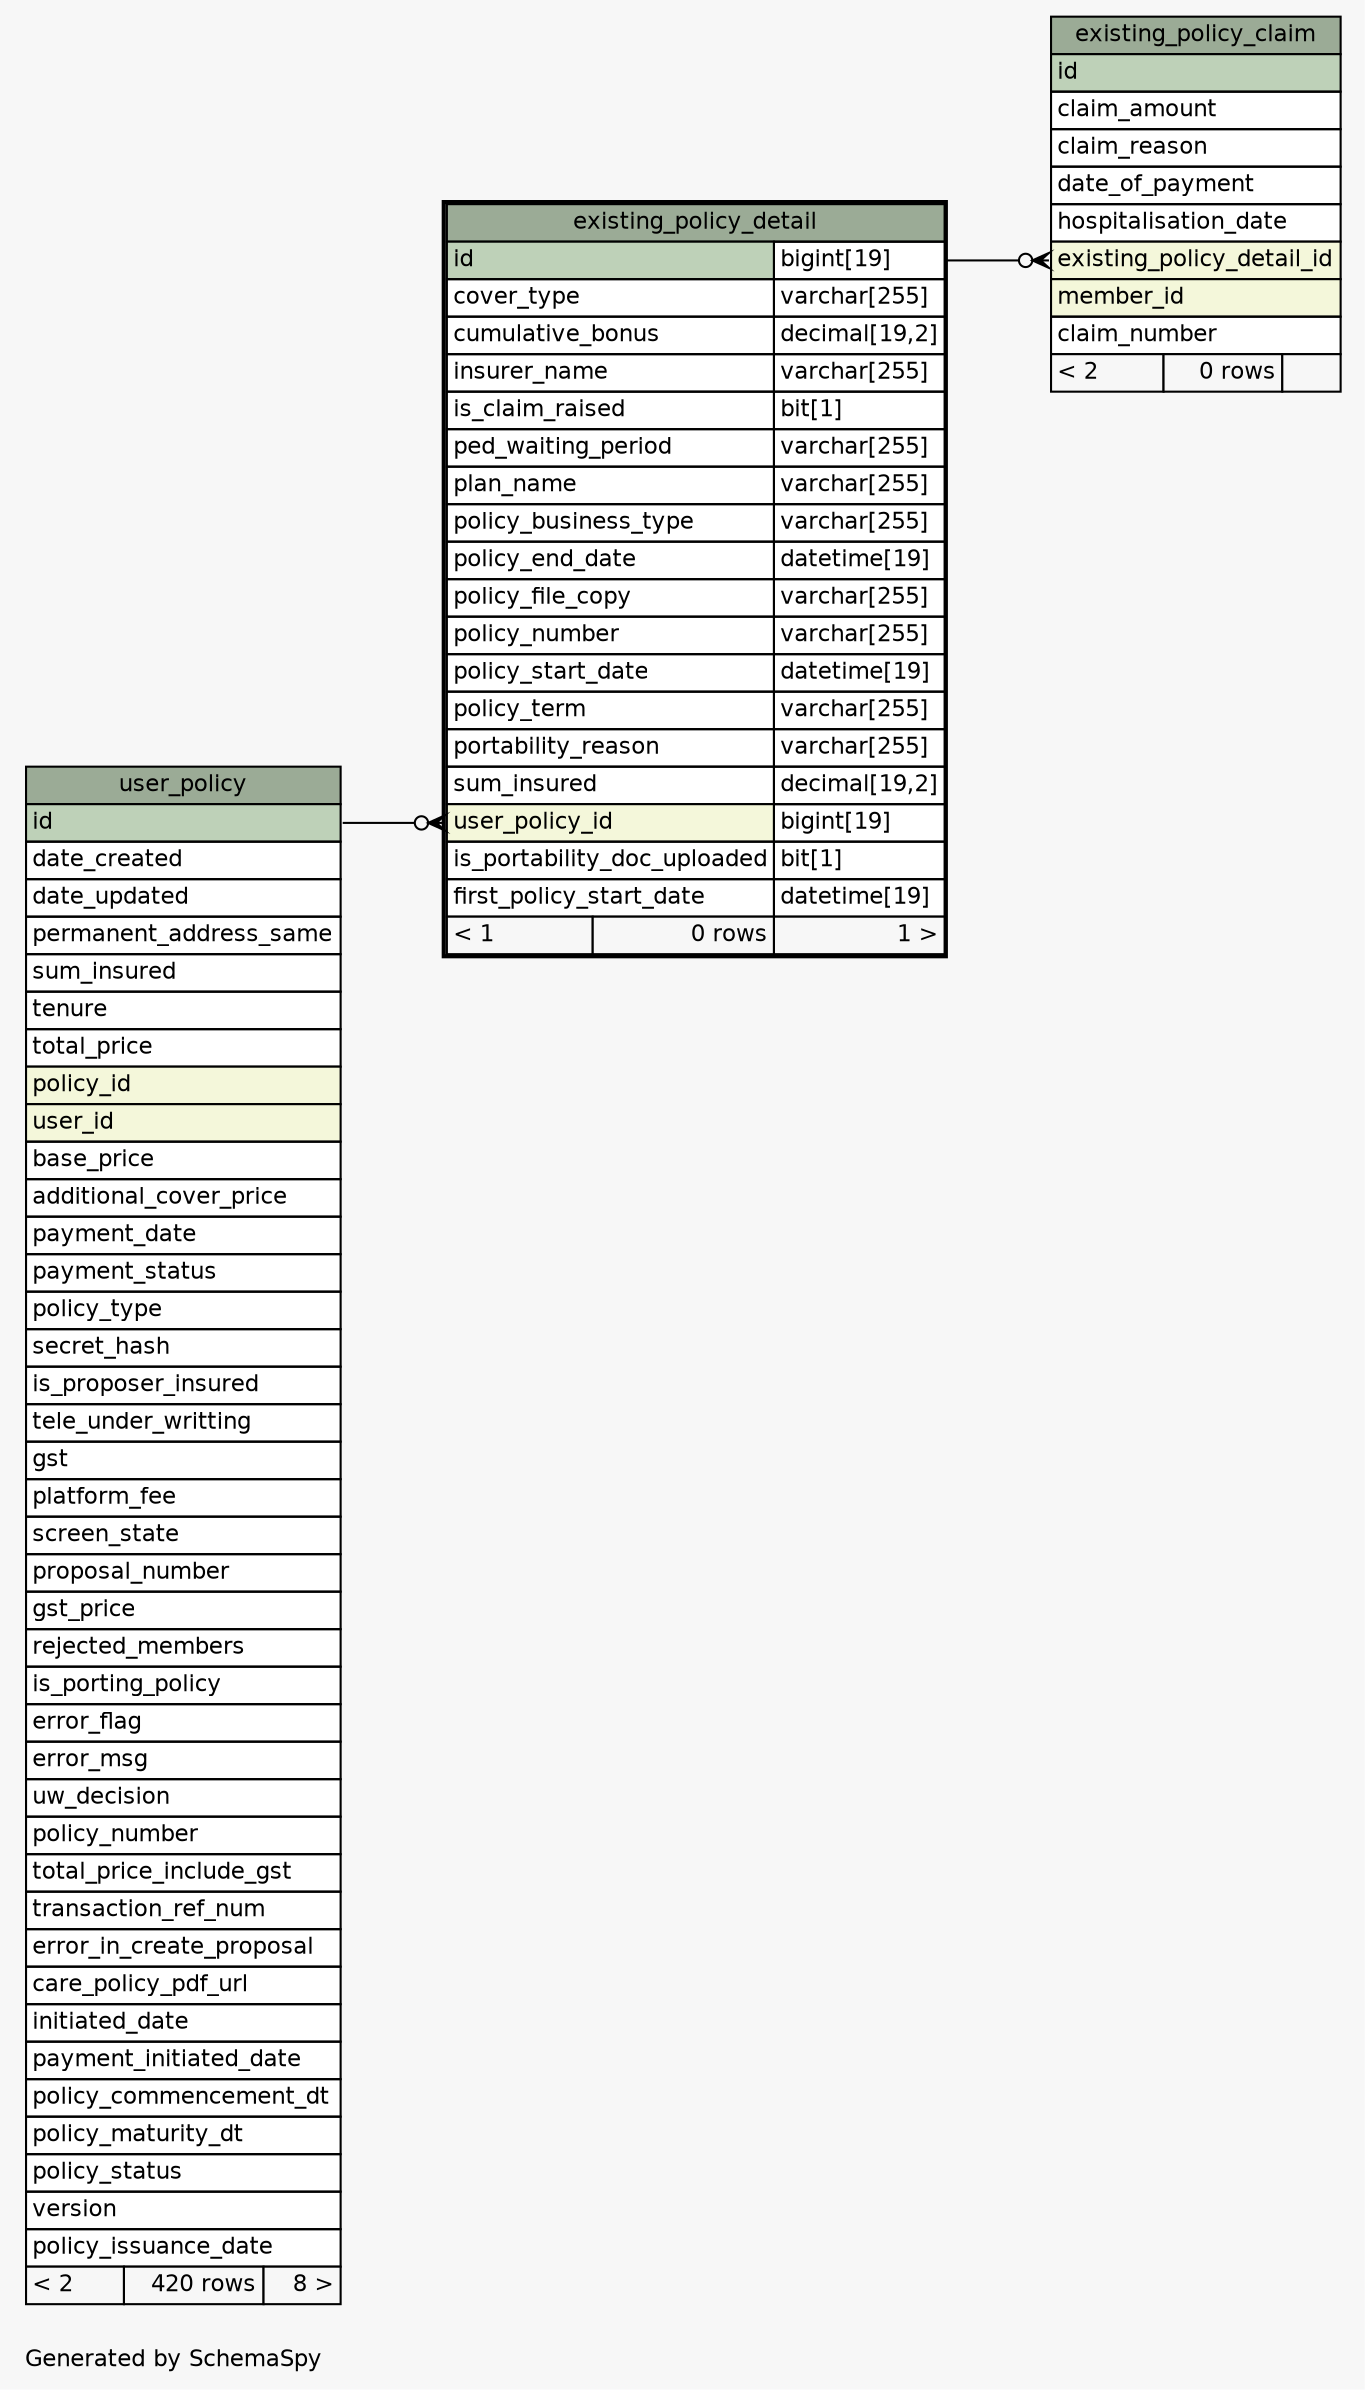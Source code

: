 // dot 6.0.1 on Linux 5.19.13-zen1-1-zen
// SchemaSpy rev 590
digraph "oneDegreeRelationshipsDiagram" {
  graph [
    rankdir="RL"
    bgcolor="#f7f7f7"
    label="\nGenerated by SchemaSpy"
    labeljust="l"
    nodesep="0.18"
    ranksep="0.46"
    fontname="Helvetica"
    fontsize="11"
  ];
  node [
    fontname="Helvetica"
    fontsize="11"
    shape="plaintext"
  ];
  edge [
    arrowsize="0.8"
  ];
  "existing_policy_claim":"existing_policy_detail_id":w -> "existing_policy_detail":"id.type":e [arrowhead=none dir=back arrowtail=crowodot];
  "existing_policy_detail":"user_policy_id":w -> "user_policy":"id":e [arrowhead=none dir=back arrowtail=crowodot];
  "existing_policy_claim" [
    label=<
    <TABLE BORDER="0" CELLBORDER="1" CELLSPACING="0" BGCOLOR="#ffffff">
      <TR><TD COLSPAN="3" BGCOLOR="#9bab96" ALIGN="CENTER">existing_policy_claim</TD></TR>
      <TR><TD PORT="id" COLSPAN="3" BGCOLOR="#bed1b8" ALIGN="LEFT">id</TD></TR>
      <TR><TD PORT="claim_amount" COLSPAN="3" ALIGN="LEFT">claim_amount</TD></TR>
      <TR><TD PORT="claim_reason" COLSPAN="3" ALIGN="LEFT">claim_reason</TD></TR>
      <TR><TD PORT="date_of_payment" COLSPAN="3" ALIGN="LEFT">date_of_payment</TD></TR>
      <TR><TD PORT="hospitalisation_date" COLSPAN="3" ALIGN="LEFT">hospitalisation_date</TD></TR>
      <TR><TD PORT="existing_policy_detail_id" COLSPAN="3" BGCOLOR="#f4f7da" ALIGN="LEFT">existing_policy_detail_id</TD></TR>
      <TR><TD PORT="member_id" COLSPAN="3" BGCOLOR="#f4f7da" ALIGN="LEFT">member_id</TD></TR>
      <TR><TD PORT="claim_number" COLSPAN="3" ALIGN="LEFT">claim_number</TD></TR>
      <TR><TD ALIGN="LEFT" BGCOLOR="#f7f7f7">&lt; 2</TD><TD ALIGN="RIGHT" BGCOLOR="#f7f7f7">0 rows</TD><TD ALIGN="RIGHT" BGCOLOR="#f7f7f7">  </TD></TR>
    </TABLE>>
    URL="existing_policy_claim.html"
    tooltip="existing_policy_claim"
  ];
  "existing_policy_detail" [
    label=<
    <TABLE BORDER="2" CELLBORDER="1" CELLSPACING="0" BGCOLOR="#ffffff">
      <TR><TD COLSPAN="3" BGCOLOR="#9bab96" ALIGN="CENTER">existing_policy_detail</TD></TR>
      <TR><TD PORT="id" COLSPAN="2" BGCOLOR="#bed1b8" ALIGN="LEFT">id</TD><TD PORT="id.type" ALIGN="LEFT">bigint[19]</TD></TR>
      <TR><TD PORT="cover_type" COLSPAN="2" ALIGN="LEFT">cover_type</TD><TD PORT="cover_type.type" ALIGN="LEFT">varchar[255]</TD></TR>
      <TR><TD PORT="cumulative_bonus" COLSPAN="2" ALIGN="LEFT">cumulative_bonus</TD><TD PORT="cumulative_bonus.type" ALIGN="LEFT">decimal[19,2]</TD></TR>
      <TR><TD PORT="insurer_name" COLSPAN="2" ALIGN="LEFT">insurer_name</TD><TD PORT="insurer_name.type" ALIGN="LEFT">varchar[255]</TD></TR>
      <TR><TD PORT="is_claim_raised" COLSPAN="2" ALIGN="LEFT">is_claim_raised</TD><TD PORT="is_claim_raised.type" ALIGN="LEFT">bit[1]</TD></TR>
      <TR><TD PORT="ped_waiting_period" COLSPAN="2" ALIGN="LEFT">ped_waiting_period</TD><TD PORT="ped_waiting_period.type" ALIGN="LEFT">varchar[255]</TD></TR>
      <TR><TD PORT="plan_name" COLSPAN="2" ALIGN="LEFT">plan_name</TD><TD PORT="plan_name.type" ALIGN="LEFT">varchar[255]</TD></TR>
      <TR><TD PORT="policy_business_type" COLSPAN="2" ALIGN="LEFT">policy_business_type</TD><TD PORT="policy_business_type.type" ALIGN="LEFT">varchar[255]</TD></TR>
      <TR><TD PORT="policy_end_date" COLSPAN="2" ALIGN="LEFT">policy_end_date</TD><TD PORT="policy_end_date.type" ALIGN="LEFT">datetime[19]</TD></TR>
      <TR><TD PORT="policy_file_copy" COLSPAN="2" ALIGN="LEFT">policy_file_copy</TD><TD PORT="policy_file_copy.type" ALIGN="LEFT">varchar[255]</TD></TR>
      <TR><TD PORT="policy_number" COLSPAN="2" ALIGN="LEFT">policy_number</TD><TD PORT="policy_number.type" ALIGN="LEFT">varchar[255]</TD></TR>
      <TR><TD PORT="policy_start_date" COLSPAN="2" ALIGN="LEFT">policy_start_date</TD><TD PORT="policy_start_date.type" ALIGN="LEFT">datetime[19]</TD></TR>
      <TR><TD PORT="policy_term" COLSPAN="2" ALIGN="LEFT">policy_term</TD><TD PORT="policy_term.type" ALIGN="LEFT">varchar[255]</TD></TR>
      <TR><TD PORT="portability_reason" COLSPAN="2" ALIGN="LEFT">portability_reason</TD><TD PORT="portability_reason.type" ALIGN="LEFT">varchar[255]</TD></TR>
      <TR><TD PORT="sum_insured" COLSPAN="2" ALIGN="LEFT">sum_insured</TD><TD PORT="sum_insured.type" ALIGN="LEFT">decimal[19,2]</TD></TR>
      <TR><TD PORT="user_policy_id" COLSPAN="2" BGCOLOR="#f4f7da" ALIGN="LEFT">user_policy_id</TD><TD PORT="user_policy_id.type" ALIGN="LEFT">bigint[19]</TD></TR>
      <TR><TD PORT="is_portability_doc_uploaded" COLSPAN="2" ALIGN="LEFT">is_portability_doc_uploaded</TD><TD PORT="is_portability_doc_uploaded.type" ALIGN="LEFT">bit[1]</TD></TR>
      <TR><TD PORT="first_policy_start_date" COLSPAN="2" ALIGN="LEFT">first_policy_start_date</TD><TD PORT="first_policy_start_date.type" ALIGN="LEFT">datetime[19]</TD></TR>
      <TR><TD ALIGN="LEFT" BGCOLOR="#f7f7f7">&lt; 1</TD><TD ALIGN="RIGHT" BGCOLOR="#f7f7f7">0 rows</TD><TD ALIGN="RIGHT" BGCOLOR="#f7f7f7">1 &gt;</TD></TR>
    </TABLE>>
    URL="existing_policy_detail.html"
    tooltip="existing_policy_detail"
  ];
  "user_policy" [
    label=<
    <TABLE BORDER="0" CELLBORDER="1" CELLSPACING="0" BGCOLOR="#ffffff">
      <TR><TD COLSPAN="3" BGCOLOR="#9bab96" ALIGN="CENTER">user_policy</TD></TR>
      <TR><TD PORT="id" COLSPAN="3" BGCOLOR="#bed1b8" ALIGN="LEFT">id</TD></TR>
      <TR><TD PORT="date_created" COLSPAN="3" ALIGN="LEFT">date_created</TD></TR>
      <TR><TD PORT="date_updated" COLSPAN="3" ALIGN="LEFT">date_updated</TD></TR>
      <TR><TD PORT="permanent_address_same" COLSPAN="3" ALIGN="LEFT">permanent_address_same</TD></TR>
      <TR><TD PORT="sum_insured" COLSPAN="3" ALIGN="LEFT">sum_insured</TD></TR>
      <TR><TD PORT="tenure" COLSPAN="3" ALIGN="LEFT">tenure</TD></TR>
      <TR><TD PORT="total_price" COLSPAN="3" ALIGN="LEFT">total_price</TD></TR>
      <TR><TD PORT="policy_id" COLSPAN="3" BGCOLOR="#f4f7da" ALIGN="LEFT">policy_id</TD></TR>
      <TR><TD PORT="user_id" COLSPAN="3" BGCOLOR="#f4f7da" ALIGN="LEFT">user_id</TD></TR>
      <TR><TD PORT="base_price" COLSPAN="3" ALIGN="LEFT">base_price</TD></TR>
      <TR><TD PORT="additional_cover_price" COLSPAN="3" ALIGN="LEFT">additional_cover_price</TD></TR>
      <TR><TD PORT="payment_date" COLSPAN="3" ALIGN="LEFT">payment_date</TD></TR>
      <TR><TD PORT="payment_status" COLSPAN="3" ALIGN="LEFT">payment_status</TD></TR>
      <TR><TD PORT="policy_type" COLSPAN="3" ALIGN="LEFT">policy_type</TD></TR>
      <TR><TD PORT="secret_hash" COLSPAN="3" ALIGN="LEFT">secret_hash</TD></TR>
      <TR><TD PORT="is_proposer_insured" COLSPAN="3" ALIGN="LEFT">is_proposer_insured</TD></TR>
      <TR><TD PORT="tele_under_writting" COLSPAN="3" ALIGN="LEFT">tele_under_writting</TD></TR>
      <TR><TD PORT="gst" COLSPAN="3" ALIGN="LEFT">gst</TD></TR>
      <TR><TD PORT="platform_fee" COLSPAN="3" ALIGN="LEFT">platform_fee</TD></TR>
      <TR><TD PORT="screen_state" COLSPAN="3" ALIGN="LEFT">screen_state</TD></TR>
      <TR><TD PORT="proposal_number" COLSPAN="3" ALIGN="LEFT">proposal_number</TD></TR>
      <TR><TD PORT="gst_price" COLSPAN="3" ALIGN="LEFT">gst_price</TD></TR>
      <TR><TD PORT="rejected_members" COLSPAN="3" ALIGN="LEFT">rejected_members</TD></TR>
      <TR><TD PORT="is_porting_policy" COLSPAN="3" ALIGN="LEFT">is_porting_policy</TD></TR>
      <TR><TD PORT="error_flag" COLSPAN="3" ALIGN="LEFT">error_flag</TD></TR>
      <TR><TD PORT="error_msg" COLSPAN="3" ALIGN="LEFT">error_msg</TD></TR>
      <TR><TD PORT="uw_decision" COLSPAN="3" ALIGN="LEFT">uw_decision</TD></TR>
      <TR><TD PORT="policy_number" COLSPAN="3" ALIGN="LEFT">policy_number</TD></TR>
      <TR><TD PORT="total_price_include_gst" COLSPAN="3" ALIGN="LEFT">total_price_include_gst</TD></TR>
      <TR><TD PORT="transaction_ref_num" COLSPAN="3" ALIGN="LEFT">transaction_ref_num</TD></TR>
      <TR><TD PORT="error_in_create_proposal" COLSPAN="3" ALIGN="LEFT">error_in_create_proposal</TD></TR>
      <TR><TD PORT="care_policy_pdf_url" COLSPAN="3" ALIGN="LEFT">care_policy_pdf_url</TD></TR>
      <TR><TD PORT="initiated_date" COLSPAN="3" ALIGN="LEFT">initiated_date</TD></TR>
      <TR><TD PORT="payment_initiated_date" COLSPAN="3" ALIGN="LEFT">payment_initiated_date</TD></TR>
      <TR><TD PORT="policy_commencement_dt" COLSPAN="3" ALIGN="LEFT">policy_commencement_dt</TD></TR>
      <TR><TD PORT="policy_maturity_dt" COLSPAN="3" ALIGN="LEFT">policy_maturity_dt</TD></TR>
      <TR><TD PORT="policy_status" COLSPAN="3" ALIGN="LEFT">policy_status</TD></TR>
      <TR><TD PORT="version" COLSPAN="3" ALIGN="LEFT">version</TD></TR>
      <TR><TD PORT="policy_issuance_date" COLSPAN="3" ALIGN="LEFT">policy_issuance_date</TD></TR>
      <TR><TD ALIGN="LEFT" BGCOLOR="#f7f7f7">&lt; 2</TD><TD ALIGN="RIGHT" BGCOLOR="#f7f7f7">420 rows</TD><TD ALIGN="RIGHT" BGCOLOR="#f7f7f7">8 &gt;</TD></TR>
    </TABLE>>
    URL="user_policy.html"
    tooltip="user_policy"
  ];
}
